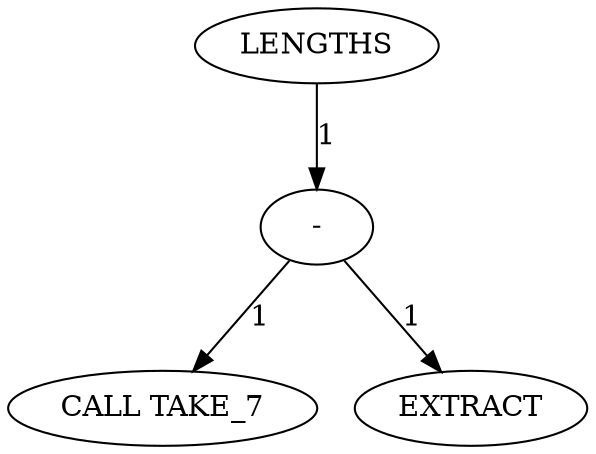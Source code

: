 digraph {
	is_A_INST_1054 [label="-" cost=1290]
	is_A_INST_4960 [label=LENGTHS cost=1333]
	is_A_INST_1057 [label="CALL TAKE_7" cost=0]
	is_A_INST_4966 [label=EXTRACT cost=559]
	is_A_INST_1054 -> is_A_INST_1057 [label=1 cost=1]
	is_A_INST_1054 -> is_A_INST_4966 [label=1 cost=1]
	is_A_INST_4960 -> is_A_INST_1054 [label=1 cost=1]
}
